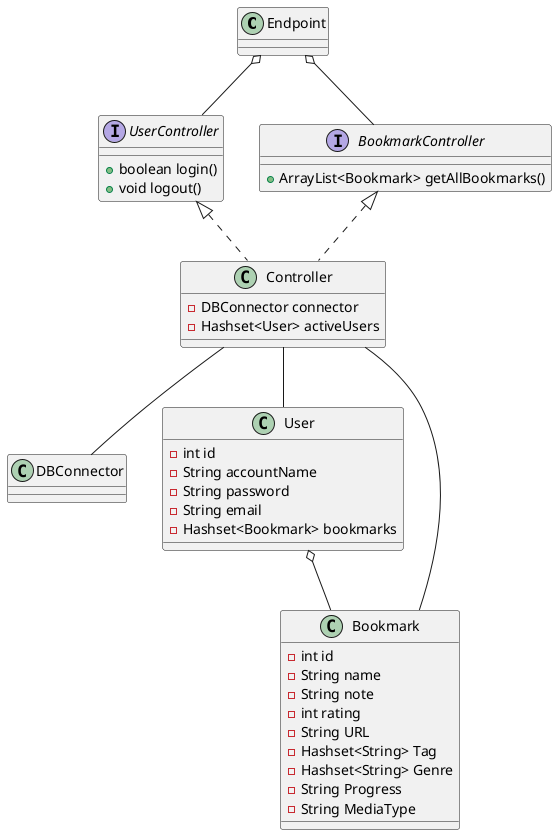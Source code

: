 @startuml

class Endpoint {

}

Interface UserController {
    + boolean login()
    ' logout nedenunder er måske ikke så nødvendigt da det håndteres i frontend
    + void logout()
}
Interface BookmarkController {
    + ArrayList<Bookmark> getAllBookmarks()
}

class Controller {
    - DBConnector connector
    ' activeUsers er måske heller ikke så nødvendig
    - Hashset<User> activeUsers
}

class DBConnector {

}

class User {
    - int id
    - String accountName
    - String password
    - String email
    - Hashset<Bookmark> bookmarks
}

class Bookmark {
    - int id
    - String name
    - String note
    - int rating
    - String URL
    - Hashset<String> Tag
    - Hashset<String> Genre
    - String Progress
    - String MediaType


}


Endpoint o-- UserController
Endpoint o-- BookmarkController

UserController <|.. Controller
BookmarkController <|.. Controller

Controller -- DBConnector


Controller -- Bookmark
Controller -- User

User o-- Bookmark




@enduml
